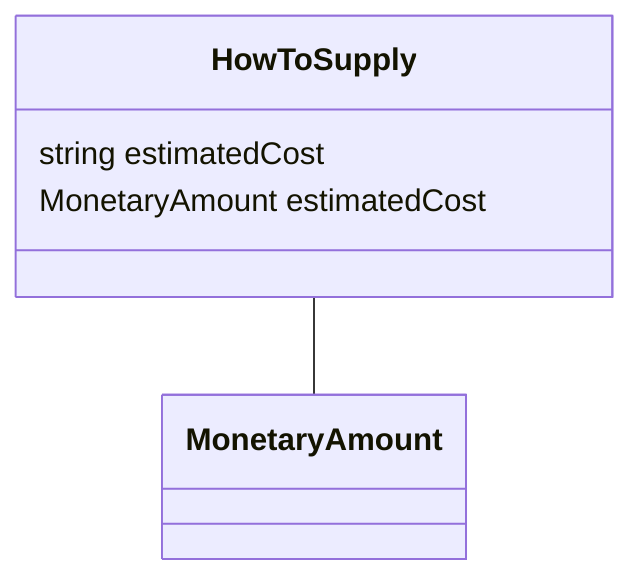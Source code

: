 classDiagram
  HowToSupply -- MonetaryAmount


class HowToSupply {

  string estimatedCost
  MonetaryAmount estimatedCost

 }